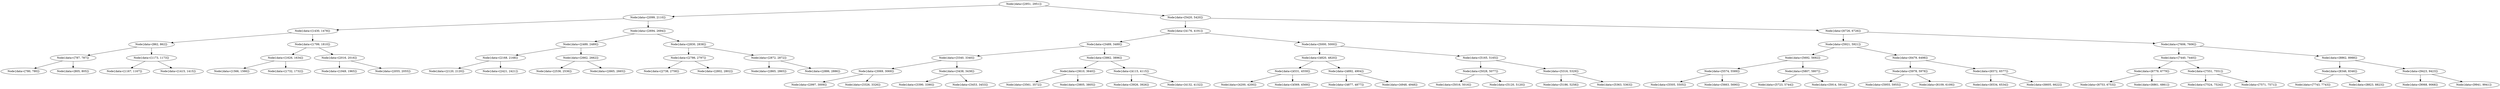 digraph G{
1022400816 [label="Node{data=[2951, 2951]}"]
1022400816 -> 1004012334
1004012334 [label="Node{data=[2099, 2110]}"]
1004012334 -> 962671732
962671732 [label="Node{data=[1430, 1478]}"]
962671732 -> 1712158903
1712158903 [label="Node{data=[862, 862]}"]
1712158903 -> 1577862239
1577862239 [label="Node{data=[787, 787]}"]
1577862239 -> 624356803
624356803 [label="Node{data=[780, 780]}"]
1577862239 -> 356827013
356827013 [label="Node{data=[805, 805]}"]
1712158903 -> 402761050
402761050 [label="Node{data=[1173, 1173]}"]
402761050 -> 613627065
613627065 [label="Node{data=[1167, 1167]}"]
402761050 -> 911838493
911838493 [label="Node{data=[1415, 1415]}"]
962671732 -> 106013892
106013892 [label="Node{data=[1799, 1810]}"]
106013892 -> 326101537
326101537 [label="Node{data=[1626, 1634]}"]
326101537 -> 778318345
778318345 [label="Node{data=[1566, 1566]}"]
326101537 -> 1420784573
1420784573 [label="Node{data=[1732, 1732]}"]
106013892 -> 1607699048
1607699048 [label="Node{data=[2016, 2016]}"]
1607699048 -> 855727441
855727441 [label="Node{data=[1949, 1965]}"]
1607699048 -> 1014678850
1014678850 [label="Node{data=[2055, 2055]}"]
1004012334 -> 325544939
325544939 [label="Node{data=[2694, 2694]}"]
325544939 -> 1344545573
1344545573 [label="Node{data=[2489, 2489]}"]
1344545573 -> 1769342885
1769342885 [label="Node{data=[2168, 2168]}"]
1769342885 -> 63737628
63737628 [label="Node{data=[2120, 2120]}"]
1769342885 -> 735876285
735876285 [label="Node{data=[2421, 2421]}"]
1344545573 -> 1511045096
1511045096 [label="Node{data=[2662, 2662]}"]
1511045096 -> 58906656
58906656 [label="Node{data=[2536, 2536]}"]
1511045096 -> 1691423523
1691423523 [label="Node{data=[2665, 2665]}"]
325544939 -> 736565880
736565880 [label="Node{data=[2830, 2838]}"]
736565880 -> 1956071195
1956071195 [label="Node{data=[2786, 2797]}"]
1956071195 -> 1631699569
1631699569 [label="Node{data=[2738, 2758]}"]
1956071195 -> 233147761
233147761 [label="Node{data=[2802, 2802]}"]
736565880 -> 516059759
516059759 [label="Node{data=[2872, 2872]}"]
516059759 -> 1344491827
1344491827 [label="Node{data=[2865, 2865]}"]
516059759 -> 1058951948
1058951948 [label="Node{data=[2886, 2886]}"]
1022400816 -> 506580891
506580891 [label="Node{data=[5420, 5420]}"]
506580891 -> 334337848
334337848 [label="Node{data=[4176, 4191]}"]
334337848 -> 1502471871
1502471871 [label="Node{data=[3489, 3489]}"]
1502471871 -> 340154545
340154545 [label="Node{data=[3340, 3340]}"]
340154545 -> 77267125
77267125 [label="Node{data=[3069, 3069]}"]
77267125 -> 2066748233
2066748233 [label="Node{data=[2997, 3009]}"]
77267125 -> 1304345230
1304345230 [label="Node{data=[3326, 3326]}"]
340154545 -> 1796989016
1796989016 [label="Node{data=[3438, 3438]}"]
1796989016 -> 937024294
937024294 [label="Node{data=[3390, 3390]}"]
1796989016 -> 1283992783
1283992783 [label="Node{data=[3453, 3453]}"]
1502471871 -> 1952093466
1952093466 [label="Node{data=[3862, 3896]}"]
1952093466 -> 1089970921
1089970921 [label="Node{data=[3610, 3640]}"]
1089970921 -> 957239610
957239610 [label="Node{data=[3561, 3572]}"]
1089970921 -> 879619200
879619200 [label="Node{data=[3805, 3805]}"]
1952093466 -> 339692882
339692882 [label="Node{data=[4115, 4115]}"]
339692882 -> 1772242390
1772242390 [label="Node{data=[3926, 3926]}"]
339692882 -> 577654361
577654361 [label="Node{data=[4132, 4132]}"]
334337848 -> 2042408824
2042408824 [label="Node{data=[5000, 5000]}"]
2042408824 -> 386349248
386349248 [label="Node{data=[4820, 4820]}"]
386349248 -> 1827685123
1827685123 [label="Node{data=[4531, 4559]}"]
1827685123 -> 1019008066
1019008066 [label="Node{data=[4200, 4200]}"]
1827685123 -> 543652802
543652802 [label="Node{data=[4569, 4569]}"]
386349248 -> 243828278
243828278 [label="Node{data=[4892, 4904]}"]
243828278 -> 1619932351
1619932351 [label="Node{data=[4877, 4877]}"]
243828278 -> 977990184
977990184 [label="Node{data=[4948, 4948]}"]
2042408824 -> 568862664
568862664 [label="Node{data=[5165, 5165]}"]
568862664 -> 1796975861
1796975861 [label="Node{data=[5028, 5077]}"]
1796975861 -> 2057389797
2057389797 [label="Node{data=[5016, 5016]}"]
1796975861 -> 387395627
387395627 [label="Node{data=[5120, 5120]}"]
568862664 -> 2007077734
2007077734 [label="Node{data=[5316, 5329]}"]
2007077734 -> 1097594211
1097594211 [label="Node{data=[5186, 5258]}"]
2007077734 -> 822937029
822937029 [label="Node{data=[5363, 5363]}"]
506580891 -> 532016551
532016551 [label="Node{data=[6726, 6726]}"]
532016551 -> 1685350292
1685350292 [label="Node{data=[5921, 5921]}"]
1685350292 -> 2057979540
2057979540 [label="Node{data=[5692, 5692]}"]
2057979540 -> 592463657
592463657 [label="Node{data=[5574, 5589]}"]
592463657 -> 330849841
330849841 [label="Node{data=[5505, 5505]}"]
592463657 -> 1412940565
1412940565 [label="Node{data=[5663, 5690]}"]
2057979540 -> 2088874465
2088874465 [label="Node{data=[5807, 5807]}"]
2088874465 -> 1573509207
1573509207 [label="Node{data=[5723, 5744]}"]
2088874465 -> 215043081
215043081 [label="Node{data=[5914, 5914]}"]
1685350292 -> 1712589293
1712589293 [label="Node{data=[6479, 6498]}"]
1712589293 -> 392929911
392929911 [label="Node{data=[5978, 5978]}"]
392929911 -> 74701741
74701741 [label="Node{data=[5955, 5955]}"]
392929911 -> 38043182
38043182 [label="Node{data=[6109, 6109]}"]
1712589293 -> 1146701034
1146701034 [label="Node{data=[6572, 6577]}"]
1146701034 -> 250293772
250293772 [label="Node{data=[6534, 6534]}"]
1146701034 -> 341779151
341779151 [label="Node{data=[6605, 6622]}"]
532016551 -> 902531940
902531940 [label="Node{data=[7606, 7606]}"]
902531940 -> 993785635
993785635 [label="Node{data=[7440, 7440]}"]
993785635 -> 1819747590
1819747590 [label="Node{data=[6779, 6779]}"]
1819747590 -> 22227741
22227741 [label="Node{data=[6753, 6753]}"]
1819747590 -> 1747583224
1747583224 [label="Node{data=[6861, 6861]}"]
993785635 -> 206331953
206331953 [label="Node{data=[7551, 7551]}"]
206331953 -> 1497775019
1497775019 [label="Node{data=[7524, 7524]}"]
206331953 -> 1096149085
1096149085 [label="Node{data=[7571, 7571]}"]
902531940 -> 2034244943
2034244943 [label="Node{data=[8862, 8988]}"]
2034244943 -> 383952830
383952830 [label="Node{data=[8346, 8346]}"]
383952830 -> 2123455914
2123455914 [label="Node{data=[7743, 7743]}"]
383952830 -> 283661605
283661605 [label="Node{data=[8823, 8823]}"]
2034244943 -> 1773897746
1773897746 [label="Node{data=[9423, 9423]}"]
1773897746 -> 1785138636
1785138636 [label="Node{data=[9068, 9068]}"]
1773897746 -> 510619943
510619943 [label="Node{data=[9941, 9941]}"]
}